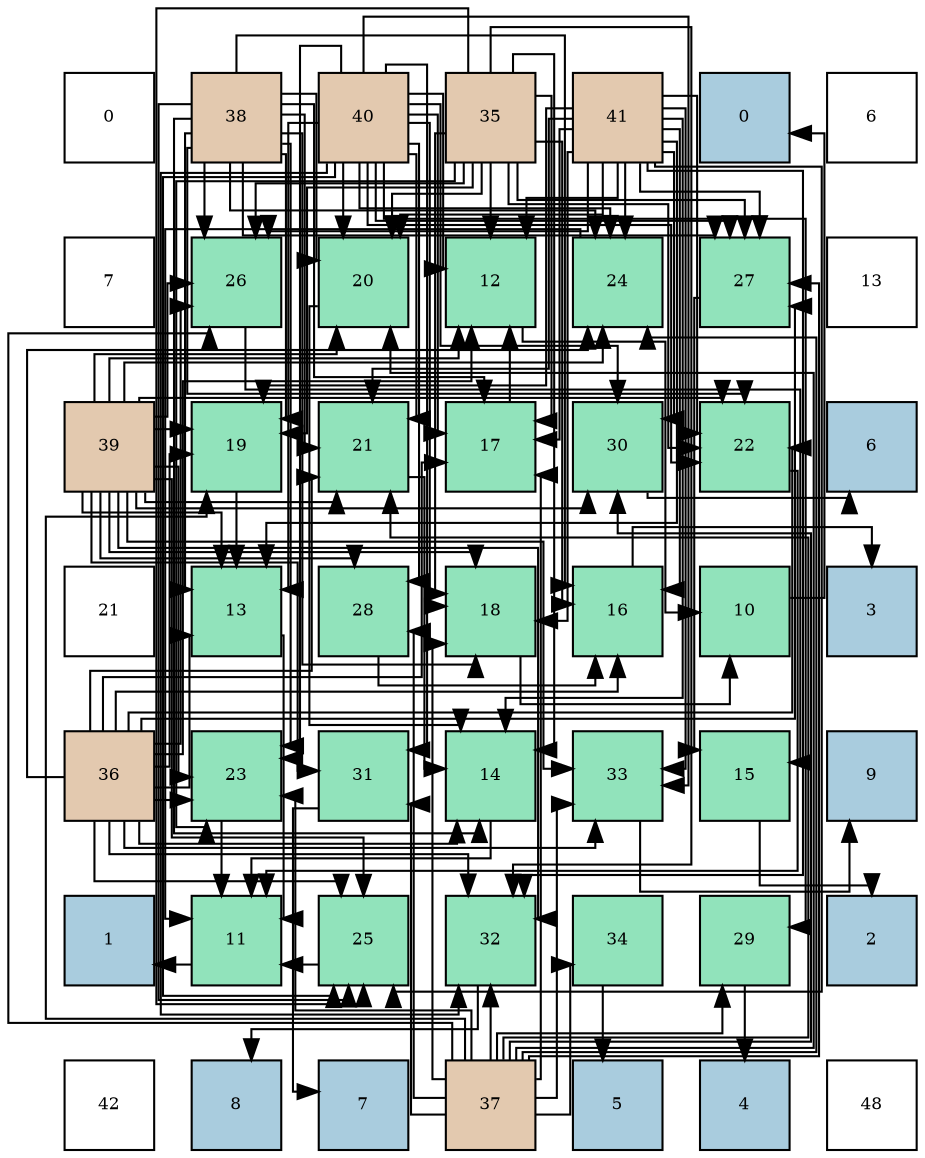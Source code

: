 digraph layout{
 rankdir=TB;
 splines=ortho;
 node [style=filled shape=square fixedsize=true width=0.6];
0[label="0", fontsize=8, fillcolor="#ffffff"];
1[label="38", fontsize=8, fillcolor="#e3c9af"];
2[label="40", fontsize=8, fillcolor="#e3c9af"];
3[label="35", fontsize=8, fillcolor="#e3c9af"];
4[label="41", fontsize=8, fillcolor="#e3c9af"];
5[label="0", fontsize=8, fillcolor="#a9ccde"];
6[label="6", fontsize=8, fillcolor="#ffffff"];
7[label="7", fontsize=8, fillcolor="#ffffff"];
8[label="26", fontsize=8, fillcolor="#91e3bb"];
9[label="20", fontsize=8, fillcolor="#91e3bb"];
10[label="12", fontsize=8, fillcolor="#91e3bb"];
11[label="24", fontsize=8, fillcolor="#91e3bb"];
12[label="27", fontsize=8, fillcolor="#91e3bb"];
13[label="13", fontsize=8, fillcolor="#ffffff"];
14[label="39", fontsize=8, fillcolor="#e3c9af"];
15[label="19", fontsize=8, fillcolor="#91e3bb"];
16[label="21", fontsize=8, fillcolor="#91e3bb"];
17[label="17", fontsize=8, fillcolor="#91e3bb"];
18[label="30", fontsize=8, fillcolor="#91e3bb"];
19[label="22", fontsize=8, fillcolor="#91e3bb"];
20[label="6", fontsize=8, fillcolor="#a9ccde"];
21[label="21", fontsize=8, fillcolor="#ffffff"];
22[label="13", fontsize=8, fillcolor="#91e3bb"];
23[label="28", fontsize=8, fillcolor="#91e3bb"];
24[label="18", fontsize=8, fillcolor="#91e3bb"];
25[label="16", fontsize=8, fillcolor="#91e3bb"];
26[label="10", fontsize=8, fillcolor="#91e3bb"];
27[label="3", fontsize=8, fillcolor="#a9ccde"];
28[label="36", fontsize=8, fillcolor="#e3c9af"];
29[label="23", fontsize=8, fillcolor="#91e3bb"];
30[label="31", fontsize=8, fillcolor="#91e3bb"];
31[label="14", fontsize=8, fillcolor="#91e3bb"];
32[label="33", fontsize=8, fillcolor="#91e3bb"];
33[label="15", fontsize=8, fillcolor="#91e3bb"];
34[label="9", fontsize=8, fillcolor="#a9ccde"];
35[label="1", fontsize=8, fillcolor="#a9ccde"];
36[label="11", fontsize=8, fillcolor="#91e3bb"];
37[label="25", fontsize=8, fillcolor="#91e3bb"];
38[label="32", fontsize=8, fillcolor="#91e3bb"];
39[label="34", fontsize=8, fillcolor="#91e3bb"];
40[label="29", fontsize=8, fillcolor="#91e3bb"];
41[label="2", fontsize=8, fillcolor="#a9ccde"];
42[label="42", fontsize=8, fillcolor="#ffffff"];
43[label="8", fontsize=8, fillcolor="#a9ccde"];
44[label="7", fontsize=8, fillcolor="#a9ccde"];
45[label="37", fontsize=8, fillcolor="#e3c9af"];
46[label="5", fontsize=8, fillcolor="#a9ccde"];
47[label="4", fontsize=8, fillcolor="#a9ccde"];
48[label="48", fontsize=8, fillcolor="#ffffff"];
edge [constraint=false, style=vis];26 -> 5;
36 -> 35;
10 -> 26;
22 -> 36;
31 -> 36;
33 -> 41;
25 -> 27;
17 -> 10;
24 -> 26;
15 -> 22;
9 -> 31;
16 -> 31;
19 -> 36;
29 -> 36;
11 -> 36;
37 -> 36;
8 -> 33;
12 -> 33;
23 -> 25;
40 -> 47;
18 -> 20;
30 -> 44;
38 -> 43;
32 -> 34;
39 -> 46;
3 -> 10;
3 -> 31;
3 -> 25;
3 -> 17;
3 -> 24;
3 -> 15;
3 -> 9;
3 -> 19;
3 -> 29;
3 -> 37;
3 -> 8;
3 -> 12;
3 -> 38;
28 -> 10;
28 -> 22;
28 -> 31;
28 -> 25;
28 -> 17;
28 -> 15;
28 -> 16;
28 -> 19;
28 -> 29;
28 -> 11;
28 -> 37;
28 -> 8;
28 -> 12;
28 -> 38;
28 -> 32;
45 -> 17;
45 -> 24;
45 -> 15;
45 -> 9;
45 -> 16;
45 -> 29;
45 -> 11;
45 -> 8;
45 -> 12;
45 -> 23;
45 -> 40;
45 -> 18;
45 -> 30;
45 -> 38;
45 -> 32;
45 -> 39;
1 -> 22;
1 -> 31;
1 -> 25;
1 -> 17;
1 -> 24;
1 -> 15;
1 -> 9;
1 -> 16;
1 -> 19;
1 -> 29;
1 -> 11;
1 -> 37;
1 -> 8;
1 -> 12;
14 -> 10;
14 -> 22;
14 -> 24;
14 -> 15;
14 -> 9;
14 -> 16;
14 -> 19;
14 -> 29;
14 -> 11;
14 -> 37;
14 -> 8;
14 -> 23;
14 -> 18;
14 -> 30;
14 -> 38;
14 -> 32;
2 -> 10;
2 -> 22;
2 -> 17;
2 -> 24;
2 -> 9;
2 -> 16;
2 -> 19;
2 -> 29;
2 -> 11;
2 -> 37;
2 -> 12;
2 -> 23;
2 -> 40;
2 -> 18;
2 -> 30;
2 -> 38;
2 -> 32;
4 -> 10;
4 -> 22;
4 -> 31;
4 -> 25;
4 -> 17;
4 -> 24;
4 -> 15;
4 -> 9;
4 -> 16;
4 -> 19;
4 -> 11;
4 -> 37;
4 -> 8;
4 -> 12;
4 -> 18;
4 -> 38;
4 -> 32;
edge [constraint=true, style=invis];
0 -> 7 -> 14 -> 21 -> 28 -> 35 -> 42;
1 -> 8 -> 15 -> 22 -> 29 -> 36 -> 43;
2 -> 9 -> 16 -> 23 -> 30 -> 37 -> 44;
3 -> 10 -> 17 -> 24 -> 31 -> 38 -> 45;
4 -> 11 -> 18 -> 25 -> 32 -> 39 -> 46;
5 -> 12 -> 19 -> 26 -> 33 -> 40 -> 47;
6 -> 13 -> 20 -> 27 -> 34 -> 41 -> 48;
rank = same {0 -> 1 -> 2 -> 3 -> 4 -> 5 -> 6};
rank = same {7 -> 8 -> 9 -> 10 -> 11 -> 12 -> 13};
rank = same {14 -> 15 -> 16 -> 17 -> 18 -> 19 -> 20};
rank = same {21 -> 22 -> 23 -> 24 -> 25 -> 26 -> 27};
rank = same {28 -> 29 -> 30 -> 31 -> 32 -> 33 -> 34};
rank = same {35 -> 36 -> 37 -> 38 -> 39 -> 40 -> 41};
rank = same {42 -> 43 -> 44 -> 45 -> 46 -> 47 -> 48};
}